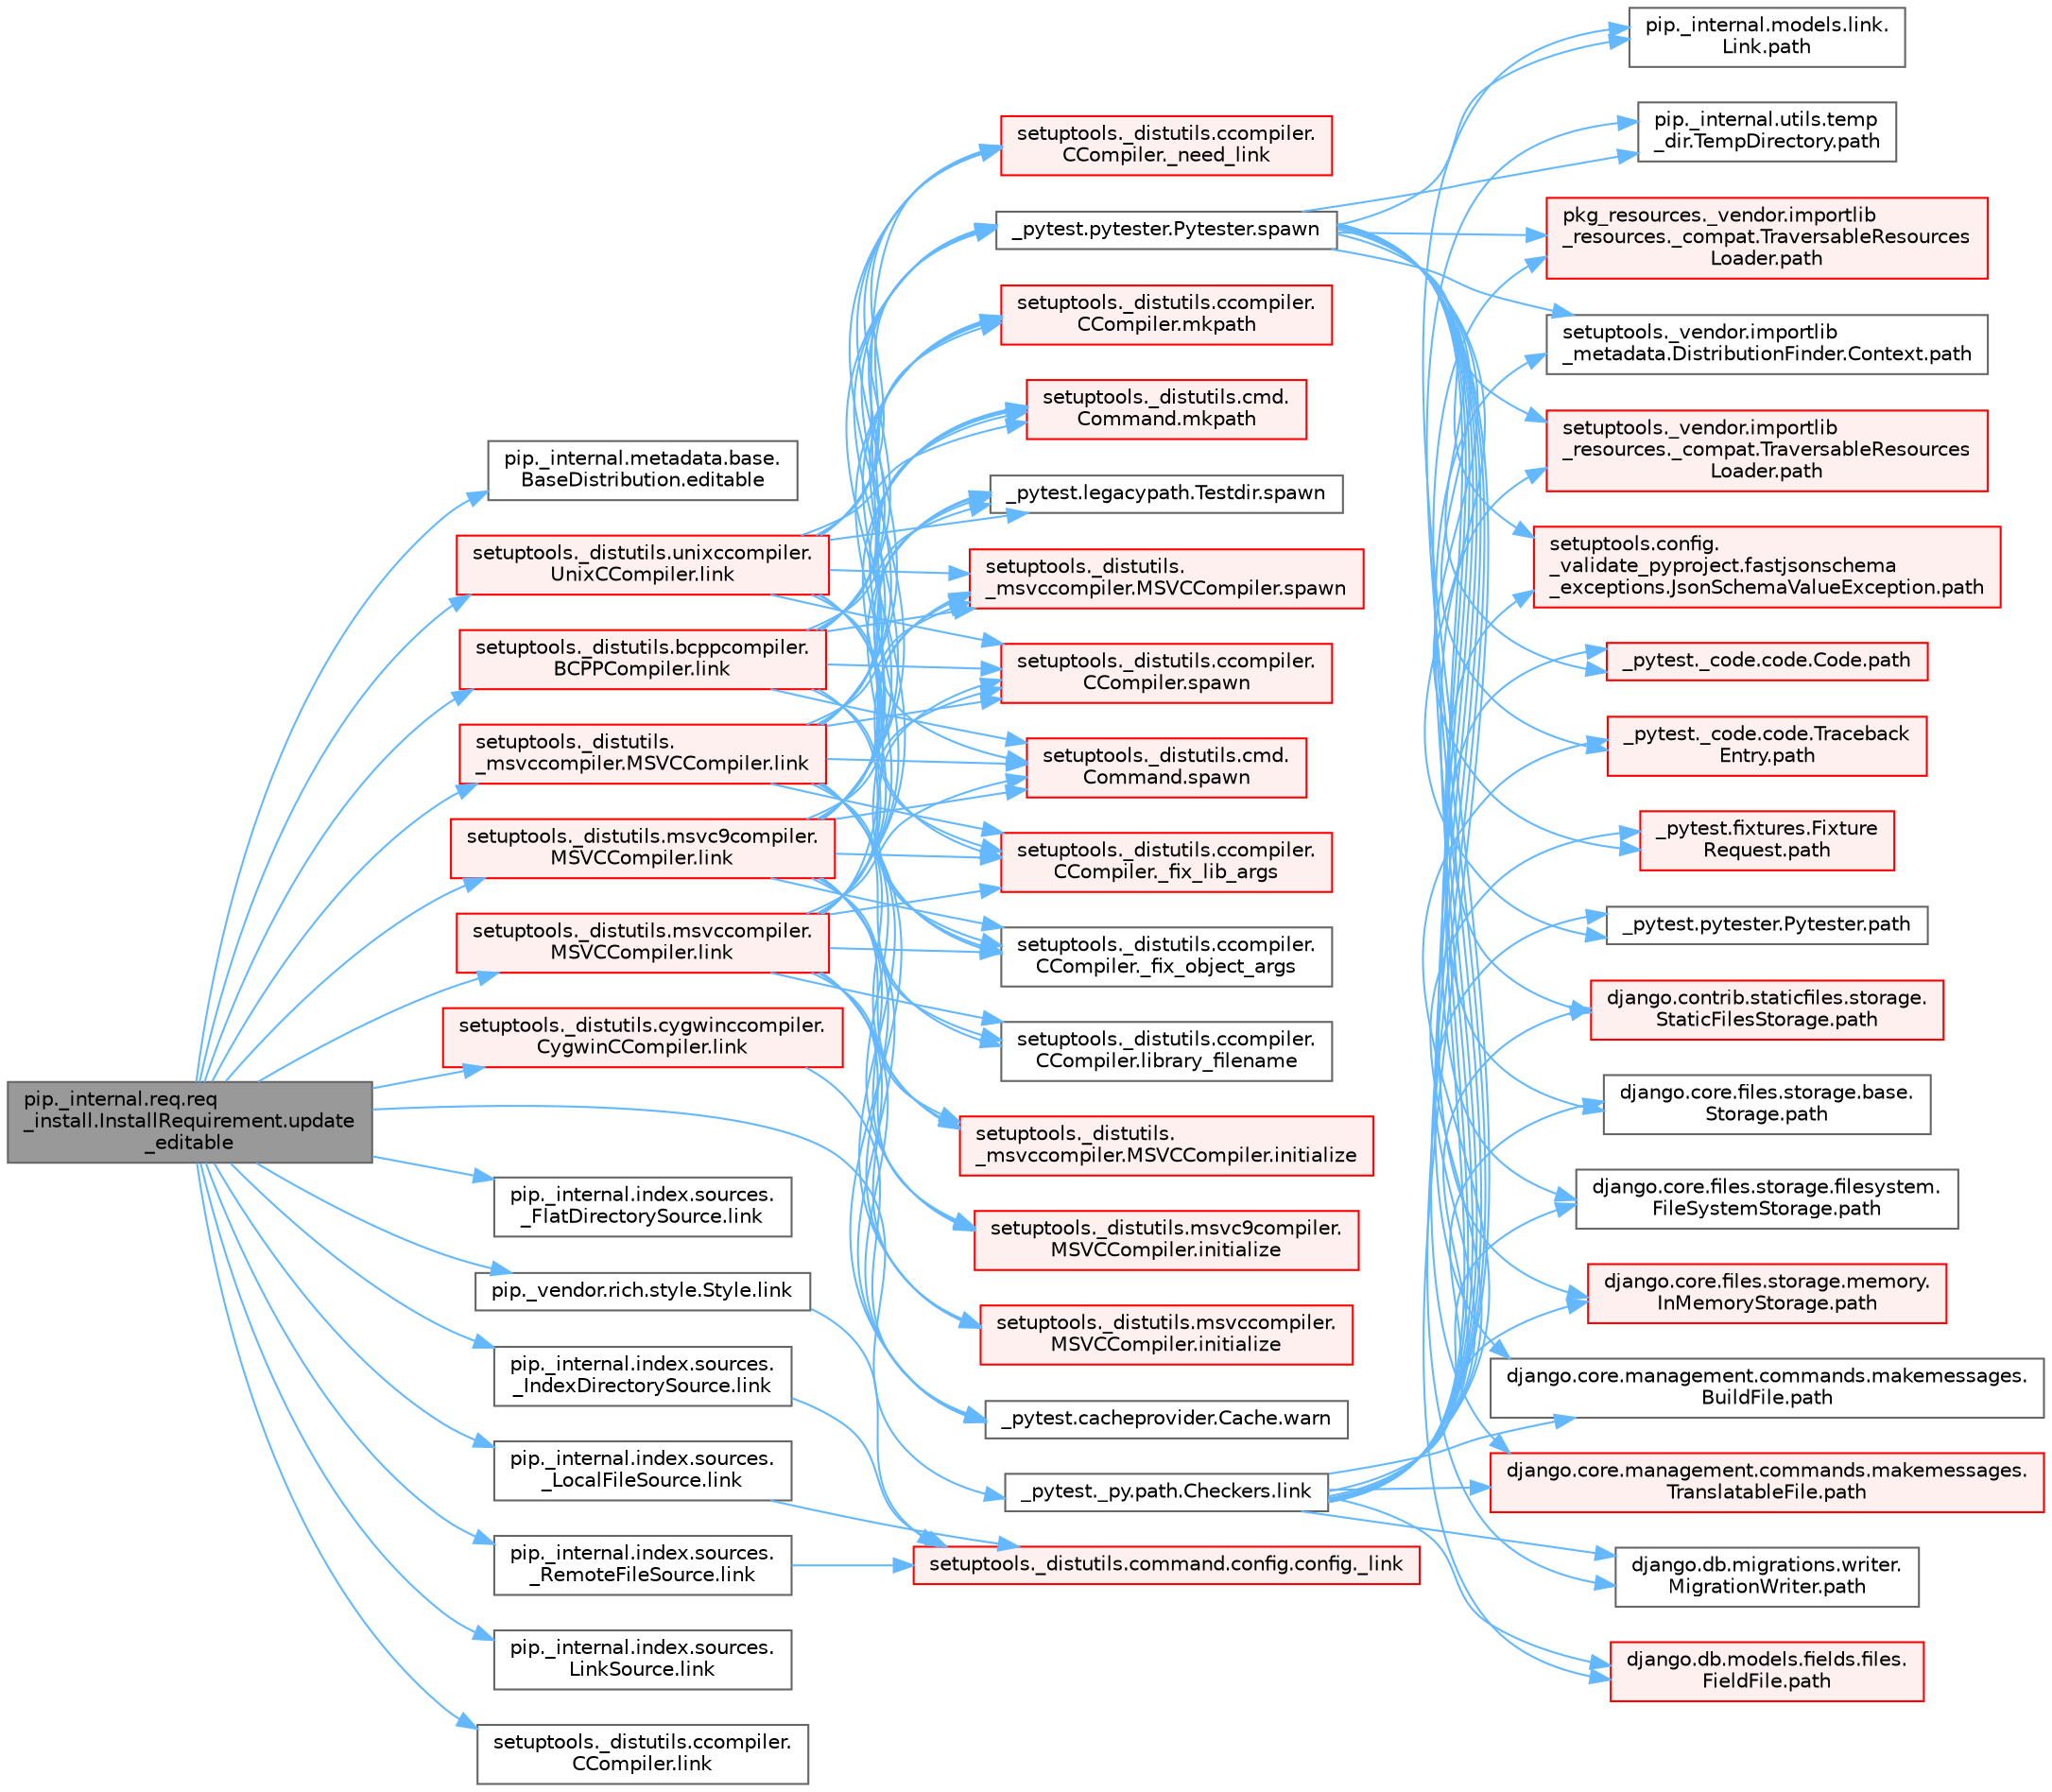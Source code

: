 digraph "pip._internal.req.req_install.InstallRequirement.update_editable"
{
 // LATEX_PDF_SIZE
  bgcolor="transparent";
  edge [fontname=Helvetica,fontsize=10,labelfontname=Helvetica,labelfontsize=10];
  node [fontname=Helvetica,fontsize=10,shape=box,height=0.2,width=0.4];
  rankdir="LR";
  Node1 [id="Node000001",label="pip._internal.req.req\l_install.InstallRequirement.update\l_editable",height=0.2,width=0.4,color="gray40", fillcolor="grey60", style="filled", fontcolor="black",tooltip=" "];
  Node1 -> Node2 [id="edge1_Node000001_Node000002",color="steelblue1",style="solid",tooltip=" "];
  Node2 [id="Node000002",label="pip._internal.metadata.base.\lBaseDistribution.editable",height=0.2,width=0.4,color="grey40", fillcolor="white", style="filled",URL="$classpip_1_1__internal_1_1metadata_1_1base_1_1_base_distribution.html#a7acfc03ed76590ba1d091b6535b172c3",tooltip=" "];
  Node1 -> Node3 [id="edge2_Node000001_Node000003",color="steelblue1",style="solid",tooltip=" "];
  Node3 [id="Node000003",label="_pytest._py.path.Checkers.link",height=0.2,width=0.4,color="grey40", fillcolor="white", style="filled",URL="$class__pytest_1_1__py_1_1path_1_1_checkers.html#ae1bb1d33ce71e6e6c8cfbee302c75d21",tooltip=" "];
  Node3 -> Node4 [id="edge3_Node000003_Node000004",color="steelblue1",style="solid",tooltip=" "];
  Node4 [id="Node000004",label="_pytest._code.code.Code.path",height=0.2,width=0.4,color="red", fillcolor="#FFF0F0", style="filled",URL="$class__pytest_1_1__code_1_1code_1_1_code.html#a1dae55e90750fe77c7517f806a14d864",tooltip=" "];
  Node3 -> Node16 [id="edge4_Node000003_Node000016",color="steelblue1",style="solid",tooltip=" "];
  Node16 [id="Node000016",label="_pytest._code.code.Traceback\lEntry.path",height=0.2,width=0.4,color="red", fillcolor="#FFF0F0", style="filled",URL="$class__pytest_1_1__code_1_1code_1_1_traceback_entry.html#a5a88b9ae4623733566450a9e7d8387c0",tooltip=" "];
  Node3 -> Node18 [id="edge5_Node000003_Node000018",color="steelblue1",style="solid",tooltip=" "];
  Node18 [id="Node000018",label="_pytest.fixtures.Fixture\lRequest.path",height=0.2,width=0.4,color="red", fillcolor="#FFF0F0", style="filled",URL="$class__pytest_1_1fixtures_1_1_fixture_request.html#a6f6db59812d121b54cd67d5e434e1451",tooltip=" "];
  Node3 -> Node24 [id="edge6_Node000003_Node000024",color="steelblue1",style="solid",tooltip=" "];
  Node24 [id="Node000024",label="_pytest.pytester.Pytester.path",height=0.2,width=0.4,color="grey40", fillcolor="white", style="filled",URL="$class__pytest_1_1pytester_1_1_pytester.html#a403c804f74a87f5e5705774fa896cc1f",tooltip=" "];
  Node3 -> Node25 [id="edge7_Node000003_Node000025",color="steelblue1",style="solid",tooltip=" "];
  Node25 [id="Node000025",label="django.contrib.staticfiles.storage.\lStaticFilesStorage.path",height=0.2,width=0.4,color="red", fillcolor="#FFF0F0", style="filled",URL="$classdjango_1_1contrib_1_1staticfiles_1_1storage_1_1_static_files_storage.html#a4e96cc92fbde7423d1b74f3a50fc0bf6",tooltip=" "];
  Node3 -> Node471 [id="edge8_Node000003_Node000471",color="steelblue1",style="solid",tooltip=" "];
  Node471 [id="Node000471",label="django.core.files.storage.base.\lStorage.path",height=0.2,width=0.4,color="grey40", fillcolor="white", style="filled",URL="$classdjango_1_1core_1_1files_1_1storage_1_1base_1_1_storage.html#a9be8d49a55131dbbab2c5fd57f7e772c",tooltip=" "];
  Node3 -> Node472 [id="edge9_Node000003_Node000472",color="steelblue1",style="solid",tooltip=" "];
  Node472 [id="Node000472",label="django.core.files.storage.filesystem.\lFileSystemStorage.path",height=0.2,width=0.4,color="grey40", fillcolor="white", style="filled",URL="$classdjango_1_1core_1_1files_1_1storage_1_1filesystem_1_1_file_system_storage.html#abf8a7e88eedec3e1b2ea965cc0858d17",tooltip=" "];
  Node3 -> Node473 [id="edge10_Node000003_Node000473",color="steelblue1",style="solid",tooltip=" "];
  Node473 [id="Node000473",label="django.core.files.storage.memory.\lInMemoryStorage.path",height=0.2,width=0.4,color="red", fillcolor="#FFF0F0", style="filled",URL="$classdjango_1_1core_1_1files_1_1storage_1_1memory_1_1_in_memory_storage.html#a466c8e28fd11839318d2e4454b8ef89f",tooltip=" "];
  Node3 -> Node477 [id="edge11_Node000003_Node000477",color="steelblue1",style="solid",tooltip=" "];
  Node477 [id="Node000477",label="django.core.management.commands.makemessages.\lBuildFile.path",height=0.2,width=0.4,color="grey40", fillcolor="white", style="filled",URL="$classdjango_1_1core_1_1management_1_1commands_1_1makemessages_1_1_build_file.html#ac06388718e902543bc00a7c6565105fc",tooltip=" "];
  Node3 -> Node478 [id="edge12_Node000003_Node000478",color="steelblue1",style="solid",tooltip=" "];
  Node478 [id="Node000478",label="django.core.management.commands.makemessages.\lTranslatableFile.path",height=0.2,width=0.4,color="red", fillcolor="#FFF0F0", style="filled",URL="$classdjango_1_1core_1_1management_1_1commands_1_1makemessages_1_1_translatable_file.html#ad851d5e6b8a65f5915ccfd4a30fb8026",tooltip=" "];
  Node3 -> Node479 [id="edge13_Node000003_Node000479",color="steelblue1",style="solid",tooltip=" "];
  Node479 [id="Node000479",label="django.db.migrations.writer.\lMigrationWriter.path",height=0.2,width=0.4,color="grey40", fillcolor="white", style="filled",URL="$classdjango_1_1db_1_1migrations_1_1writer_1_1_migration_writer.html#a45469d67e8f80996c982470d36136184",tooltip=" "];
  Node3 -> Node480 [id="edge14_Node000003_Node000480",color="steelblue1",style="solid",tooltip=" "];
  Node480 [id="Node000480",label="django.db.models.fields.files.\lFieldFile.path",height=0.2,width=0.4,color="red", fillcolor="#FFF0F0", style="filled",URL="$classdjango_1_1db_1_1models_1_1fields_1_1files_1_1_field_file.html#ae91c4ed0643fb9bd8959d0db8eb44f80",tooltip=" "];
  Node3 -> Node576 [id="edge15_Node000003_Node000576",color="steelblue1",style="solid",tooltip=" "];
  Node576 [id="Node000576",label="pip._internal.models.link.\lLink.path",height=0.2,width=0.4,color="grey40", fillcolor="white", style="filled",URL="$classpip_1_1__internal_1_1models_1_1link_1_1_link.html#a30f454216dcb615e3ed986238490f180",tooltip=" "];
  Node3 -> Node577 [id="edge16_Node000003_Node000577",color="steelblue1",style="solid",tooltip=" "];
  Node577 [id="Node000577",label="pip._internal.utils.temp\l_dir.TempDirectory.path",height=0.2,width=0.4,color="grey40", fillcolor="white", style="filled",URL="$classpip_1_1__internal_1_1utils_1_1temp__dir_1_1_temp_directory.html#afe6b2d95c070c6570957de5696ff3a6e",tooltip=" "];
  Node3 -> Node578 [id="edge17_Node000003_Node000578",color="steelblue1",style="solid",tooltip=" "];
  Node578 [id="Node000578",label="pkg_resources._vendor.importlib\l_resources._compat.TraversableResources\lLoader.path",height=0.2,width=0.4,color="red", fillcolor="#FFF0F0", style="filled",URL="$classpkg__resources_1_1__vendor_1_1importlib__resources_1_1__compat_1_1_traversable_resources_loader.html#acfc17872a53cbe02f6c34eda2bb162f2",tooltip=" "];
  Node3 -> Node580 [id="edge18_Node000003_Node000580",color="steelblue1",style="solid",tooltip=" "];
  Node580 [id="Node000580",label="setuptools._vendor.importlib\l_metadata.DistributionFinder.Context.path",height=0.2,width=0.4,color="grey40", fillcolor="white", style="filled",URL="$classsetuptools_1_1__vendor_1_1importlib__metadata_1_1_distribution_finder_1_1_context.html#a84a429ddce40738ea5c0edb53799ee8d",tooltip=" "];
  Node3 -> Node581 [id="edge19_Node000003_Node000581",color="steelblue1",style="solid",tooltip=" "];
  Node581 [id="Node000581",label="setuptools._vendor.importlib\l_resources._compat.TraversableResources\lLoader.path",height=0.2,width=0.4,color="red", fillcolor="#FFF0F0", style="filled",URL="$classsetuptools_1_1__vendor_1_1importlib__resources_1_1__compat_1_1_traversable_resources_loader.html#a9b9cf5b6723d48f7a779b6ae71d53699",tooltip=" "];
  Node3 -> Node582 [id="edge20_Node000003_Node000582",color="steelblue1",style="solid",tooltip=" "];
  Node582 [id="Node000582",label="setuptools.config.\l_validate_pyproject.fastjsonschema\l_exceptions.JsonSchemaValueException.path",height=0.2,width=0.4,color="red", fillcolor="#FFF0F0", style="filled",URL="$classsetuptools_1_1config_1_1__validate__pyproject_1_1fastjsonschema__exceptions_1_1_json_schema_value_exception.html#a59179b3d1dc16c7087530bbc10bcf857",tooltip=" "];
  Node1 -> Node3923 [id="edge21_Node000001_Node003923",color="steelblue1",style="solid",tooltip=" "];
  Node3923 [id="Node003923",label="pip._internal.index.sources.\l_FlatDirectorySource.link",height=0.2,width=0.4,color="grey40", fillcolor="white", style="filled",URL="$classpip_1_1__internal_1_1index_1_1sources_1_1___flat_directory_source.html#a72114eb0d8af85d9e3e48aecdebe9884",tooltip=" "];
  Node1 -> Node3924 [id="edge22_Node000001_Node003924",color="steelblue1",style="solid",tooltip=" "];
  Node3924 [id="Node003924",label="pip._internal.index.sources.\l_IndexDirectorySource.link",height=0.2,width=0.4,color="grey40", fillcolor="white", style="filled",URL="$classpip_1_1__internal_1_1index_1_1sources_1_1___index_directory_source.html#a1f71a0b21e5744c2aec54ff5ed0b1d61",tooltip=" "];
  Node3924 -> Node2615 [id="edge23_Node003924_Node002615",color="steelblue1",style="solid",tooltip=" "];
  Node2615 [id="Node002615",label="setuptools._distutils.command.config.config._link",height=0.2,width=0.4,color="red", fillcolor="#FFF0F0", style="filled",URL="$classsetuptools_1_1__distutils_1_1command_1_1config_1_1config.html#a6428c1b2877435a2dc61c8b7f902027d",tooltip=" "];
  Node1 -> Node3925 [id="edge24_Node000001_Node003925",color="steelblue1",style="solid",tooltip=" "];
  Node3925 [id="Node003925",label="pip._internal.index.sources.\l_LocalFileSource.link",height=0.2,width=0.4,color="grey40", fillcolor="white", style="filled",URL="$classpip_1_1__internal_1_1index_1_1sources_1_1___local_file_source.html#a7245056ba93c5e70dfcc739a21d2db61",tooltip=" "];
  Node3925 -> Node2615 [id="edge25_Node003925_Node002615",color="steelblue1",style="solid",tooltip=" "];
  Node1 -> Node3926 [id="edge26_Node000001_Node003926",color="steelblue1",style="solid",tooltip=" "];
  Node3926 [id="Node003926",label="pip._internal.index.sources.\l_RemoteFileSource.link",height=0.2,width=0.4,color="grey40", fillcolor="white", style="filled",URL="$classpip_1_1__internal_1_1index_1_1sources_1_1___remote_file_source.html#a33ac3f66b6928ff6f76408d71d9f49ca",tooltip=" "];
  Node3926 -> Node2615 [id="edge27_Node003926_Node002615",color="steelblue1",style="solid",tooltip=" "];
  Node1 -> Node3927 [id="edge28_Node000001_Node003927",color="steelblue1",style="solid",tooltip=" "];
  Node3927 [id="Node003927",label="pip._internal.index.sources.\lLinkSource.link",height=0.2,width=0.4,color="grey40", fillcolor="white", style="filled",URL="$classpip_1_1__internal_1_1index_1_1sources_1_1_link_source.html#ace307062828f2ac764322297128ed112",tooltip=" "];
  Node1 -> Node3928 [id="edge29_Node000001_Node003928",color="steelblue1",style="solid",tooltip=" "];
  Node3928 [id="Node003928",label="pip._vendor.rich.style.Style.link",height=0.2,width=0.4,color="grey40", fillcolor="white", style="filled",URL="$classpip_1_1__vendor_1_1rich_1_1style_1_1_style.html#a5e26eff41ad8f16c69b784625ad5c61d",tooltip=" "];
  Node3928 -> Node2615 [id="edge30_Node003928_Node002615",color="steelblue1",style="solid",tooltip=" "];
  Node1 -> Node3929 [id="edge31_Node000001_Node003929",color="steelblue1",style="solid",tooltip=" "];
  Node3929 [id="Node003929",label="setuptools._distutils.\l_msvccompiler.MSVCCompiler.link",height=0.2,width=0.4,color="red", fillcolor="#FFF0F0", style="filled",URL="$classsetuptools_1_1__distutils_1_1__msvccompiler_1_1_m_s_v_c_compiler.html#aefba9a19cc1d7316a3755f96f4def5f7",tooltip=" "];
  Node3929 -> Node3930 [id="edge32_Node003929_Node003930",color="steelblue1",style="solid",tooltip=" "];
  Node3930 [id="Node003930",label="setuptools._distutils.ccompiler.\lCCompiler._fix_lib_args",height=0.2,width=0.4,color="red", fillcolor="#FFF0F0", style="filled",URL="$classsetuptools_1_1__distutils_1_1ccompiler_1_1_c_compiler.html#a7a2f98279b1c74840aa7301ea39f550c",tooltip=" "];
  Node3929 -> Node3931 [id="edge33_Node003929_Node003931",color="steelblue1",style="solid",tooltip=" "];
  Node3931 [id="Node003931",label="setuptools._distutils.ccompiler.\lCCompiler._fix_object_args",height=0.2,width=0.4,color="grey40", fillcolor="white", style="filled",URL="$classsetuptools_1_1__distutils_1_1ccompiler_1_1_c_compiler.html#ae049a81a4554f50bdc2ecbd7cf1f0696",tooltip=" "];
  Node3929 -> Node3932 [id="edge34_Node003929_Node003932",color="steelblue1",style="solid",tooltip=" "];
  Node3932 [id="Node003932",label="setuptools._distutils.ccompiler.\lCCompiler._need_link",height=0.2,width=0.4,color="red", fillcolor="#FFF0F0", style="filled",URL="$classsetuptools_1_1__distutils_1_1ccompiler_1_1_c_compiler.html#a53f61387a6cf8194a0159faa49e88d63",tooltip=" "];
  Node3929 -> Node3933 [id="edge35_Node003929_Node003933",color="steelblue1",style="solid",tooltip=" "];
  Node3933 [id="Node003933",label="setuptools._distutils.\l_msvccompiler.MSVCCompiler.initialize",height=0.2,width=0.4,color="red", fillcolor="#FFF0F0", style="filled",URL="$classsetuptools_1_1__distutils_1_1__msvccompiler_1_1_m_s_v_c_compiler.html#a43401b9cd5fe5aa3b85704cff01fda01",tooltip=" "];
  Node3929 -> Node3940 [id="edge36_Node003929_Node003940",color="steelblue1",style="solid",tooltip=" "];
  Node3940 [id="Node003940",label="setuptools._distutils.msvc9compiler.\lMSVCCompiler.initialize",height=0.2,width=0.4,color="red", fillcolor="#FFF0F0", style="filled",URL="$classsetuptools_1_1__distutils_1_1msvc9compiler_1_1_m_s_v_c_compiler.html#a94f057de1dc9158080035d0acd89412f",tooltip=" "];
  Node3929 -> Node3943 [id="edge37_Node003929_Node003943",color="steelblue1",style="solid",tooltip=" "];
  Node3943 [id="Node003943",label="setuptools._distutils.msvccompiler.\lMSVCCompiler.initialize",height=0.2,width=0.4,color="red", fillcolor="#FFF0F0", style="filled",URL="$classsetuptools_1_1__distutils_1_1msvccompiler_1_1_m_s_v_c_compiler.html#a622c75ec314a3e866578248e9bfcef28",tooltip=" "];
  Node3929 -> Node3944 [id="edge38_Node003929_Node003944",color="steelblue1",style="solid",tooltip=" "];
  Node3944 [id="Node003944",label="setuptools._distutils.ccompiler.\lCCompiler.library_filename",height=0.2,width=0.4,color="grey40", fillcolor="white", style="filled",URL="$classsetuptools_1_1__distutils_1_1ccompiler_1_1_c_compiler.html#ad5c495d86dc0a8953c39e94c87a458c9",tooltip=" "];
  Node3929 -> Node3945 [id="edge39_Node003929_Node003945",color="steelblue1",style="solid",tooltip=" "];
  Node3945 [id="Node003945",label="setuptools._distutils.ccompiler.\lCCompiler.mkpath",height=0.2,width=0.4,color="red", fillcolor="#FFF0F0", style="filled",URL="$classsetuptools_1_1__distutils_1_1ccompiler_1_1_c_compiler.html#a84a377626d580d0a9c7af626de535910",tooltip=" "];
  Node3929 -> Node3946 [id="edge40_Node003929_Node003946",color="steelblue1",style="solid",tooltip=" "];
  Node3946 [id="Node003946",label="setuptools._distutils.cmd.\lCommand.mkpath",height=0.2,width=0.4,color="red", fillcolor="#FFF0F0", style="filled",URL="$classsetuptools_1_1__distutils_1_1cmd_1_1_command.html#ac5192d4d0c02e64755ea4a522d48c4ab",tooltip=" "];
  Node3929 -> Node2625 [id="edge41_Node003929_Node002625",color="steelblue1",style="solid",tooltip=" "];
  Node2625 [id="Node002625",label="_pytest.legacypath.Testdir.spawn",height=0.2,width=0.4,color="grey40", fillcolor="white", style="filled",URL="$class__pytest_1_1legacypath_1_1_testdir.html#a7b90d7cbf3ce3f79ac2880b56ffe3c9c",tooltip=" "];
  Node3929 -> Node2626 [id="edge42_Node003929_Node002626",color="steelblue1",style="solid",tooltip=" "];
  Node2626 [id="Node002626",label="_pytest.pytester.Pytester.spawn",height=0.2,width=0.4,color="grey40", fillcolor="white", style="filled",URL="$class__pytest_1_1pytester_1_1_pytester.html#abebb7155ff193e7514ef38b8569e6b58",tooltip=" "];
  Node2626 -> Node4 [id="edge43_Node002626_Node000004",color="steelblue1",style="solid",tooltip=" "];
  Node2626 -> Node16 [id="edge44_Node002626_Node000016",color="steelblue1",style="solid",tooltip=" "];
  Node2626 -> Node18 [id="edge45_Node002626_Node000018",color="steelblue1",style="solid",tooltip=" "];
  Node2626 -> Node24 [id="edge46_Node002626_Node000024",color="steelblue1",style="solid",tooltip=" "];
  Node2626 -> Node25 [id="edge47_Node002626_Node000025",color="steelblue1",style="solid",tooltip=" "];
  Node2626 -> Node471 [id="edge48_Node002626_Node000471",color="steelblue1",style="solid",tooltip=" "];
  Node2626 -> Node472 [id="edge49_Node002626_Node000472",color="steelblue1",style="solid",tooltip=" "];
  Node2626 -> Node473 [id="edge50_Node002626_Node000473",color="steelblue1",style="solid",tooltip=" "];
  Node2626 -> Node477 [id="edge51_Node002626_Node000477",color="steelblue1",style="solid",tooltip=" "];
  Node2626 -> Node478 [id="edge52_Node002626_Node000478",color="steelblue1",style="solid",tooltip=" "];
  Node2626 -> Node479 [id="edge53_Node002626_Node000479",color="steelblue1",style="solid",tooltip=" "];
  Node2626 -> Node480 [id="edge54_Node002626_Node000480",color="steelblue1",style="solid",tooltip=" "];
  Node2626 -> Node576 [id="edge55_Node002626_Node000576",color="steelblue1",style="solid",tooltip=" "];
  Node2626 -> Node577 [id="edge56_Node002626_Node000577",color="steelblue1",style="solid",tooltip=" "];
  Node2626 -> Node578 [id="edge57_Node002626_Node000578",color="steelblue1",style="solid",tooltip=" "];
  Node2626 -> Node580 [id="edge58_Node002626_Node000580",color="steelblue1",style="solid",tooltip=" "];
  Node2626 -> Node581 [id="edge59_Node002626_Node000581",color="steelblue1",style="solid",tooltip=" "];
  Node2626 -> Node582 [id="edge60_Node002626_Node000582",color="steelblue1",style="solid",tooltip=" "];
  Node3929 -> Node2627 [id="edge61_Node003929_Node002627",color="steelblue1",style="solid",tooltip=" "];
  Node2627 [id="Node002627",label="setuptools._distutils.\l_msvccompiler.MSVCCompiler.spawn",height=0.2,width=0.4,color="red", fillcolor="#FFF0F0", style="filled",URL="$classsetuptools_1_1__distutils_1_1__msvccompiler_1_1_m_s_v_c_compiler.html#a9aa3de4c16c1786efcbc72a361aadb66",tooltip=" "];
  Node3929 -> Node2629 [id="edge62_Node003929_Node002629",color="steelblue1",style="solid",tooltip=" "];
  Node2629 [id="Node002629",label="setuptools._distutils.ccompiler.\lCCompiler.spawn",height=0.2,width=0.4,color="red", fillcolor="#FFF0F0", style="filled",URL="$classsetuptools_1_1__distutils_1_1ccompiler_1_1_c_compiler.html#af513247d5bdabdc090f42e431d7da74f",tooltip=" "];
  Node3929 -> Node2632 [id="edge63_Node003929_Node002632",color="steelblue1",style="solid",tooltip=" "];
  Node2632 [id="Node002632",label="setuptools._distutils.cmd.\lCommand.spawn",height=0.2,width=0.4,color="red", fillcolor="#FFF0F0", style="filled",URL="$classsetuptools_1_1__distutils_1_1cmd_1_1_command.html#a9d990023ef8ad29009426c7facf05efb",tooltip=" "];
  Node3929 -> Node2438 [id="edge64_Node003929_Node002438",color="steelblue1",style="solid",tooltip=" "];
  Node2438 [id="Node002438",label="_pytest.cacheprovider.Cache.warn",height=0.2,width=0.4,color="grey40", fillcolor="white", style="filled",URL="$class__pytest_1_1cacheprovider_1_1_cache.html#a59056dfff8733ba939dfd3caf3bb00da",tooltip=" "];
  Node1 -> Node3947 [id="edge65_Node000001_Node003947",color="steelblue1",style="solid",tooltip=" "];
  Node3947 [id="Node003947",label="setuptools._distutils.bcppcompiler.\lBCPPCompiler.link",height=0.2,width=0.4,color="red", fillcolor="#FFF0F0", style="filled",URL="$classsetuptools_1_1__distutils_1_1bcppcompiler_1_1_b_c_p_p_compiler.html#a9207773d36ecabdd197469c6dcff5e41",tooltip=" "];
  Node3947 -> Node3930 [id="edge66_Node003947_Node003930",color="steelblue1",style="solid",tooltip=" "];
  Node3947 -> Node3931 [id="edge67_Node003947_Node003931",color="steelblue1",style="solid",tooltip=" "];
  Node3947 -> Node3932 [id="edge68_Node003947_Node003932",color="steelblue1",style="solid",tooltip=" "];
  Node3947 -> Node3945 [id="edge69_Node003947_Node003945",color="steelblue1",style="solid",tooltip=" "];
  Node3947 -> Node3946 [id="edge70_Node003947_Node003946",color="steelblue1",style="solid",tooltip=" "];
  Node3947 -> Node2625 [id="edge71_Node003947_Node002625",color="steelblue1",style="solid",tooltip=" "];
  Node3947 -> Node2626 [id="edge72_Node003947_Node002626",color="steelblue1",style="solid",tooltip=" "];
  Node3947 -> Node2627 [id="edge73_Node003947_Node002627",color="steelblue1",style="solid",tooltip=" "];
  Node3947 -> Node2629 [id="edge74_Node003947_Node002629",color="steelblue1",style="solid",tooltip=" "];
  Node3947 -> Node2632 [id="edge75_Node003947_Node002632",color="steelblue1",style="solid",tooltip=" "];
  Node1 -> Node4139 [id="edge76_Node000001_Node004139",color="steelblue1",style="solid",tooltip=" "];
  Node4139 [id="Node004139",label="setuptools._distutils.ccompiler.\lCCompiler.link",height=0.2,width=0.4,color="grey40", fillcolor="white", style="filled",URL="$classsetuptools_1_1__distutils_1_1ccompiler_1_1_c_compiler.html#afd4eb4b2ab5d1b5fdcea1e56f4c35c0b",tooltip=" "];
  Node1 -> Node4140 [id="edge77_Node000001_Node004140",color="steelblue1",style="solid",tooltip=" "];
  Node4140 [id="Node004140",label="setuptools._distutils.cygwinccompiler.\lCygwinCCompiler.link",height=0.2,width=0.4,color="red", fillcolor="#FFF0F0", style="filled",URL="$classsetuptools_1_1__distutils_1_1cygwinccompiler_1_1_cygwin_c_compiler.html#a90d2f2ffa74da0002fe22b41afc2cc2f",tooltip=" "];
  Node4140 -> Node2438 [id="edge78_Node004140_Node002438",color="steelblue1",style="solid",tooltip=" "];
  Node1 -> Node4141 [id="edge79_Node000001_Node004141",color="steelblue1",style="solid",tooltip=" "];
  Node4141 [id="Node004141",label="setuptools._distutils.msvc9compiler.\lMSVCCompiler.link",height=0.2,width=0.4,color="red", fillcolor="#FFF0F0", style="filled",URL="$classsetuptools_1_1__distutils_1_1msvc9compiler_1_1_m_s_v_c_compiler.html#a0c96b6aa97f0cccac88db8bc4220274f",tooltip=" "];
  Node4141 -> Node3930 [id="edge80_Node004141_Node003930",color="steelblue1",style="solid",tooltip=" "];
  Node4141 -> Node3931 [id="edge81_Node004141_Node003931",color="steelblue1",style="solid",tooltip=" "];
  Node4141 -> Node3932 [id="edge82_Node004141_Node003932",color="steelblue1",style="solid",tooltip=" "];
  Node4141 -> Node3933 [id="edge83_Node004141_Node003933",color="steelblue1",style="solid",tooltip=" "];
  Node4141 -> Node3940 [id="edge84_Node004141_Node003940",color="steelblue1",style="solid",tooltip=" "];
  Node4141 -> Node3943 [id="edge85_Node004141_Node003943",color="steelblue1",style="solid",tooltip=" "];
  Node4141 -> Node3944 [id="edge86_Node004141_Node003944",color="steelblue1",style="solid",tooltip=" "];
  Node4141 -> Node3945 [id="edge87_Node004141_Node003945",color="steelblue1",style="solid",tooltip=" "];
  Node4141 -> Node3946 [id="edge88_Node004141_Node003946",color="steelblue1",style="solid",tooltip=" "];
  Node4141 -> Node2625 [id="edge89_Node004141_Node002625",color="steelblue1",style="solid",tooltip=" "];
  Node4141 -> Node2626 [id="edge90_Node004141_Node002626",color="steelblue1",style="solid",tooltip=" "];
  Node4141 -> Node2627 [id="edge91_Node004141_Node002627",color="steelblue1",style="solid",tooltip=" "];
  Node4141 -> Node2629 [id="edge92_Node004141_Node002629",color="steelblue1",style="solid",tooltip=" "];
  Node4141 -> Node2632 [id="edge93_Node004141_Node002632",color="steelblue1",style="solid",tooltip=" "];
  Node4141 -> Node2438 [id="edge94_Node004141_Node002438",color="steelblue1",style="solid",tooltip=" "];
  Node1 -> Node4145 [id="edge95_Node000001_Node004145",color="steelblue1",style="solid",tooltip=" "];
  Node4145 [id="Node004145",label="setuptools._distutils.msvccompiler.\lMSVCCompiler.link",height=0.2,width=0.4,color="red", fillcolor="#FFF0F0", style="filled",URL="$classsetuptools_1_1__distutils_1_1msvccompiler_1_1_m_s_v_c_compiler.html#a99e371debe387deabeae0b75e3b70af5",tooltip=" "];
  Node4145 -> Node3930 [id="edge96_Node004145_Node003930",color="steelblue1",style="solid",tooltip=" "];
  Node4145 -> Node3931 [id="edge97_Node004145_Node003931",color="steelblue1",style="solid",tooltip=" "];
  Node4145 -> Node3932 [id="edge98_Node004145_Node003932",color="steelblue1",style="solid",tooltip=" "];
  Node4145 -> Node3933 [id="edge99_Node004145_Node003933",color="steelblue1",style="solid",tooltip=" "];
  Node4145 -> Node3940 [id="edge100_Node004145_Node003940",color="steelblue1",style="solid",tooltip=" "];
  Node4145 -> Node3943 [id="edge101_Node004145_Node003943",color="steelblue1",style="solid",tooltip=" "];
  Node4145 -> Node3944 [id="edge102_Node004145_Node003944",color="steelblue1",style="solid",tooltip=" "];
  Node4145 -> Node3945 [id="edge103_Node004145_Node003945",color="steelblue1",style="solid",tooltip=" "];
  Node4145 -> Node3946 [id="edge104_Node004145_Node003946",color="steelblue1",style="solid",tooltip=" "];
  Node4145 -> Node2625 [id="edge105_Node004145_Node002625",color="steelblue1",style="solid",tooltip=" "];
  Node4145 -> Node2626 [id="edge106_Node004145_Node002626",color="steelblue1",style="solid",tooltip=" "];
  Node4145 -> Node2627 [id="edge107_Node004145_Node002627",color="steelblue1",style="solid",tooltip=" "];
  Node4145 -> Node2629 [id="edge108_Node004145_Node002629",color="steelblue1",style="solid",tooltip=" "];
  Node4145 -> Node2632 [id="edge109_Node004145_Node002632",color="steelblue1",style="solid",tooltip=" "];
  Node4145 -> Node2438 [id="edge110_Node004145_Node002438",color="steelblue1",style="solid",tooltip=" "];
  Node1 -> Node4146 [id="edge111_Node000001_Node004146",color="steelblue1",style="solid",tooltip=" "];
  Node4146 [id="Node004146",label="setuptools._distutils.unixccompiler.\lUnixCCompiler.link",height=0.2,width=0.4,color="red", fillcolor="#FFF0F0", style="filled",URL="$classsetuptools_1_1__distutils_1_1unixccompiler_1_1_unix_c_compiler.html#a77a8b7a9acb4b236ba8cfc5c2f8dac7d",tooltip=" "];
  Node4146 -> Node3930 [id="edge112_Node004146_Node003930",color="steelblue1",style="solid",tooltip=" "];
  Node4146 -> Node3931 [id="edge113_Node004146_Node003931",color="steelblue1",style="solid",tooltip=" "];
  Node4146 -> Node3932 [id="edge114_Node004146_Node003932",color="steelblue1",style="solid",tooltip=" "];
  Node4146 -> Node3945 [id="edge115_Node004146_Node003945",color="steelblue1",style="solid",tooltip=" "];
  Node4146 -> Node3946 [id="edge116_Node004146_Node003946",color="steelblue1",style="solid",tooltip=" "];
  Node4146 -> Node2625 [id="edge117_Node004146_Node002625",color="steelblue1",style="solid",tooltip=" "];
  Node4146 -> Node2626 [id="edge118_Node004146_Node002626",color="steelblue1",style="solid",tooltip=" "];
  Node4146 -> Node2627 [id="edge119_Node004146_Node002627",color="steelblue1",style="solid",tooltip=" "];
  Node4146 -> Node2629 [id="edge120_Node004146_Node002629",color="steelblue1",style="solid",tooltip=" "];
  Node4146 -> Node2632 [id="edge121_Node004146_Node002632",color="steelblue1",style="solid",tooltip=" "];
}
